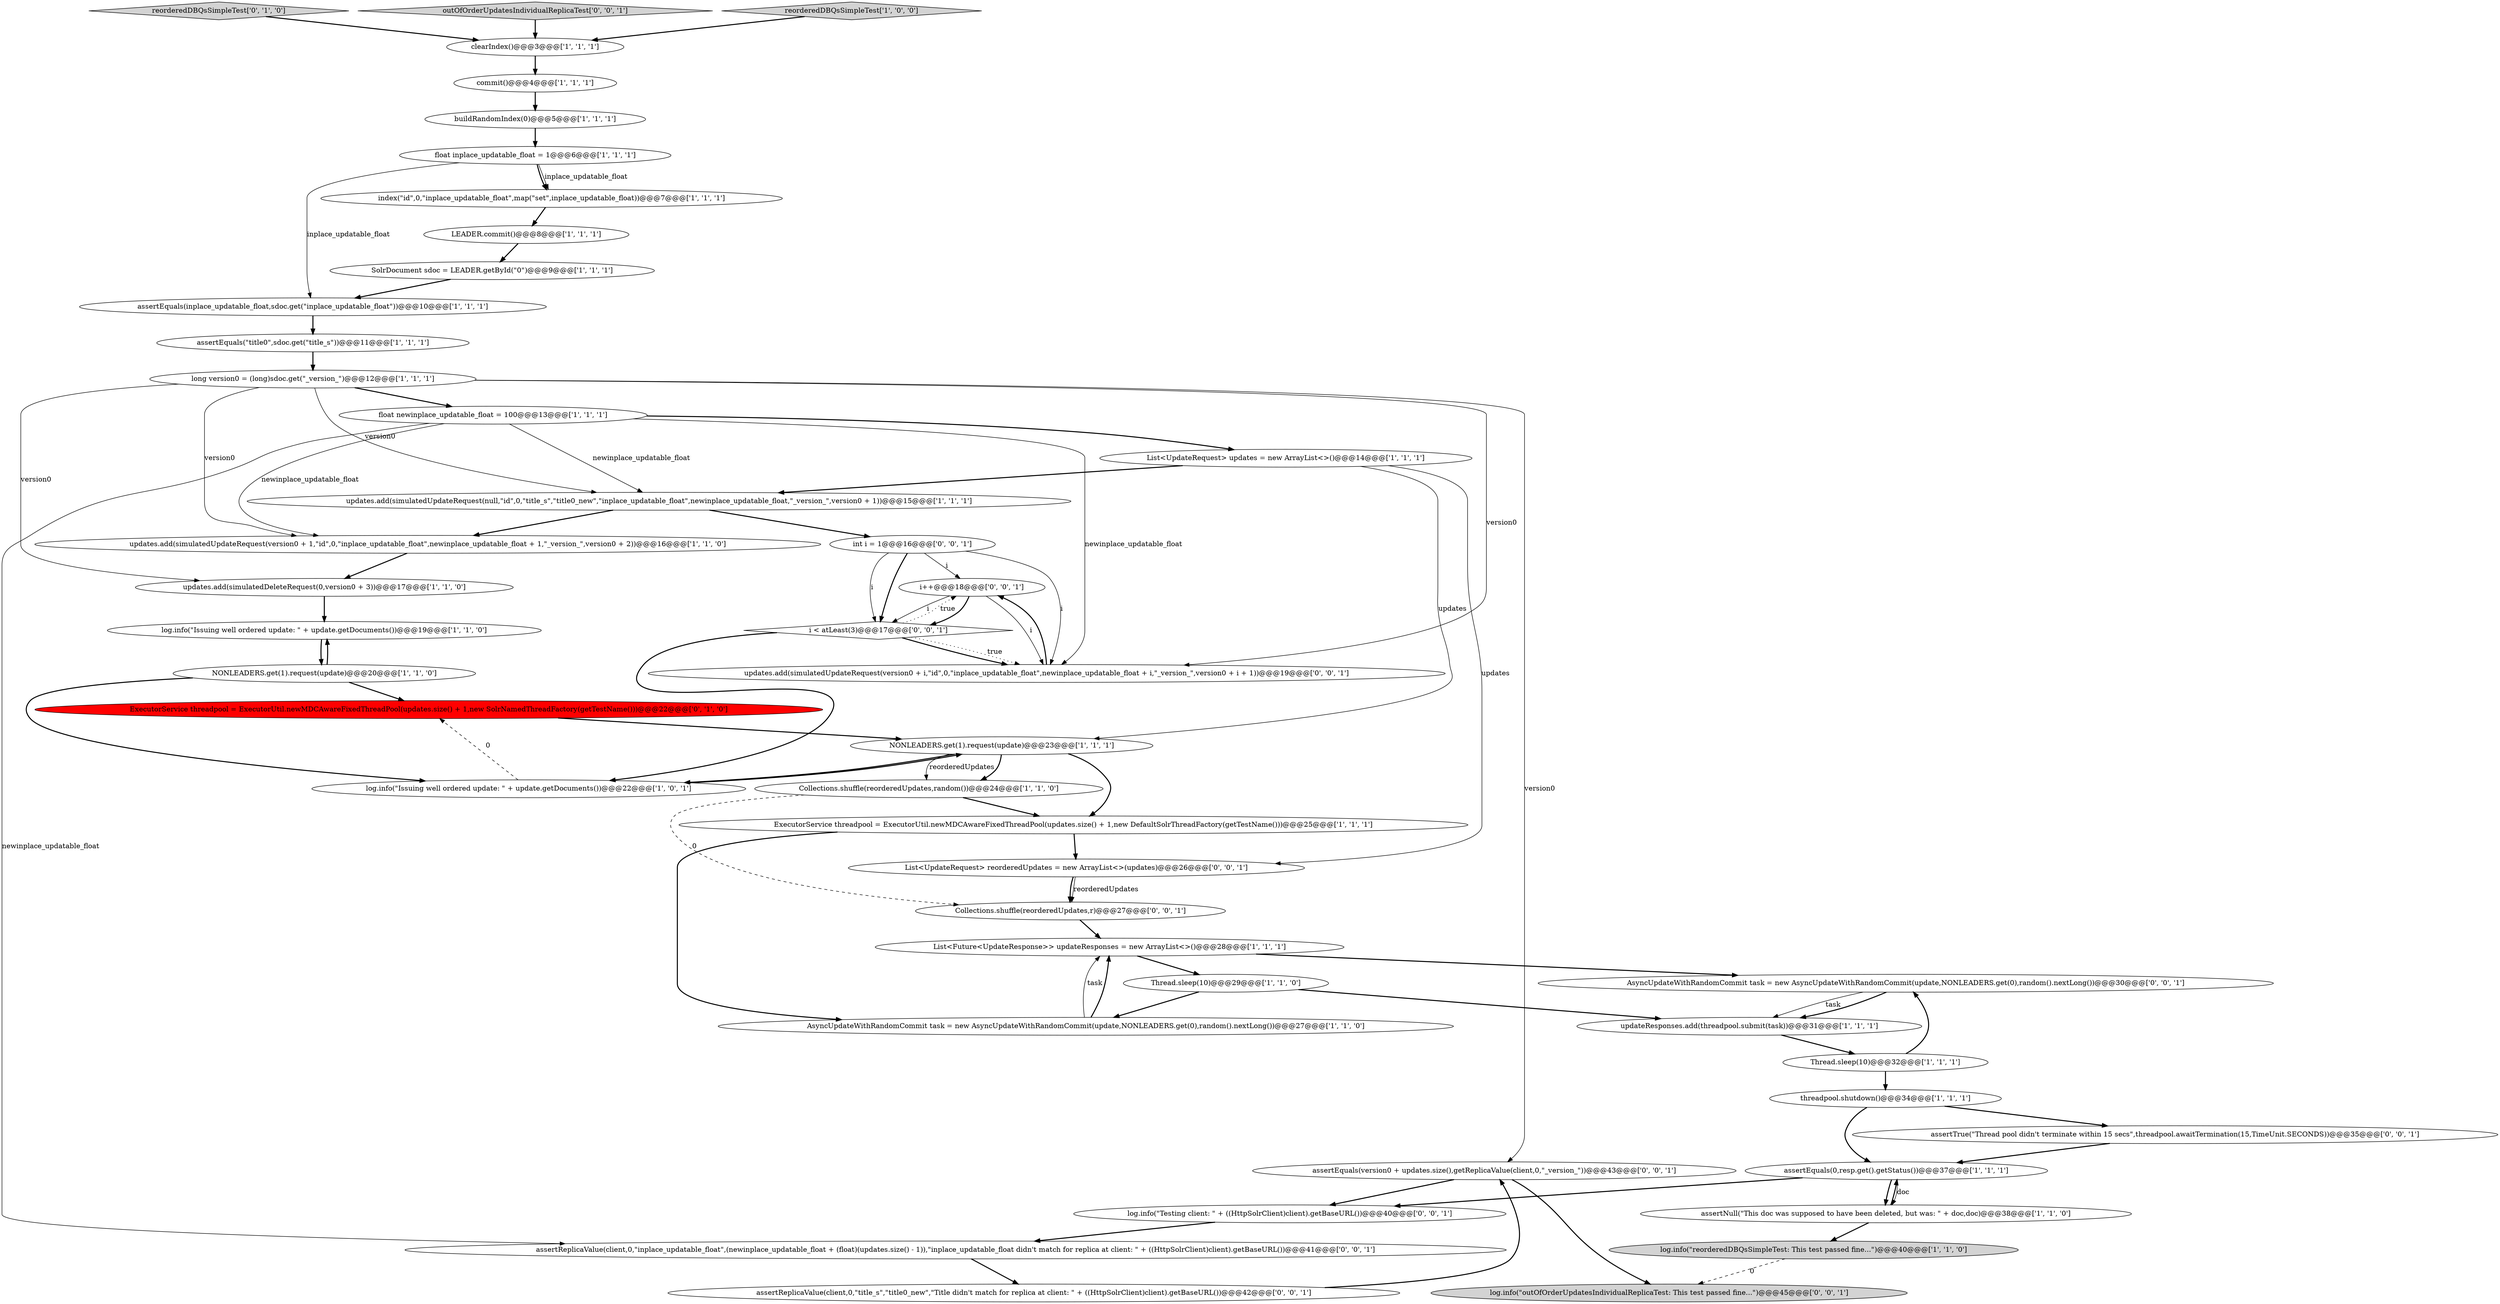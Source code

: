digraph {
29 [style = filled, label = "SolrDocument sdoc = LEADER.getById(\"0\")@@@9@@@['1', '1', '1']", fillcolor = white, shape = ellipse image = "AAA0AAABBB1BBB"];
37 [style = filled, label = "assertEquals(version0 + updates.size(),getReplicaValue(client,0,\"_version_\"))@@@43@@@['0', '0', '1']", fillcolor = white, shape = ellipse image = "AAA0AAABBB3BBB"];
32 [style = filled, label = "reorderedDBQsSimpleTest['0', '1', '0']", fillcolor = lightgray, shape = diamond image = "AAA0AAABBB2BBB"];
8 [style = filled, label = "LEADER.commit()@@@8@@@['1', '1', '1']", fillcolor = white, shape = ellipse image = "AAA0AAABBB1BBB"];
31 [style = filled, label = "ExecutorService threadpool = ExecutorUtil.newMDCAwareFixedThreadPool(updates.size() + 1,new SolrNamedThreadFactory(getTestName()))@@@22@@@['0', '1', '0']", fillcolor = red, shape = ellipse image = "AAA1AAABBB2BBB"];
28 [style = filled, label = "updates.add(simulatedDeleteRequest(0,version0 + 3))@@@17@@@['1', '1', '0']", fillcolor = white, shape = ellipse image = "AAA0AAABBB1BBB"];
21 [style = filled, label = "log.info(\"reorderedDBQsSimpleTest: This test passed fine...\")@@@40@@@['1', '1', '0']", fillcolor = lightgray, shape = ellipse image = "AAA0AAABBB1BBB"];
35 [style = filled, label = "i++@@@18@@@['0', '0', '1']", fillcolor = white, shape = ellipse image = "AAA0AAABBB3BBB"];
0 [style = filled, label = "float inplace_updatable_float = 1@@@6@@@['1', '1', '1']", fillcolor = white, shape = ellipse image = "AAA0AAABBB1BBB"];
33 [style = filled, label = "log.info(\"outOfOrderUpdatesIndividualReplicaTest: This test passed fine...\")@@@45@@@['0', '0', '1']", fillcolor = lightgray, shape = ellipse image = "AAA0AAABBB3BBB"];
34 [style = filled, label = "int i = 1@@@16@@@['0', '0', '1']", fillcolor = white, shape = ellipse image = "AAA0AAABBB3BBB"];
23 [style = filled, label = "AsyncUpdateWithRandomCommit task = new AsyncUpdateWithRandomCommit(update,NONLEADERS.get(0),random().nextLong())@@@27@@@['1', '1', '0']", fillcolor = white, shape = ellipse image = "AAA0AAABBB1BBB"];
7 [style = filled, label = "assertEquals(\"title0\",sdoc.get(\"title_s\"))@@@11@@@['1', '1', '1']", fillcolor = white, shape = ellipse image = "AAA0AAABBB1BBB"];
5 [style = filled, label = "updates.add(simulatedUpdateRequest(version0 + 1,\"id\",0,\"inplace_updatable_float\",newinplace_updatable_float + 1,\"_version_\",version0 + 2))@@@16@@@['1', '1', '0']", fillcolor = white, shape = ellipse image = "AAA0AAABBB1BBB"];
27 [style = filled, label = "buildRandomIndex(0)@@@5@@@['1', '1', '1']", fillcolor = white, shape = ellipse image = "AAA0AAABBB1BBB"];
3 [style = filled, label = "clearIndex()@@@3@@@['1', '1', '1']", fillcolor = white, shape = ellipse image = "AAA0AAABBB1BBB"];
12 [style = filled, label = "Collections.shuffle(reorderedUpdates,random())@@@24@@@['1', '1', '0']", fillcolor = white, shape = ellipse image = "AAA0AAABBB1BBB"];
18 [style = filled, label = "assertEquals(0,resp.get().getStatus())@@@37@@@['1', '1', '1']", fillcolor = white, shape = ellipse image = "AAA0AAABBB1BBB"];
40 [style = filled, label = "Collections.shuffle(reorderedUpdates,r)@@@27@@@['0', '0', '1']", fillcolor = white, shape = ellipse image = "AAA0AAABBB3BBB"];
6 [style = filled, label = "Thread.sleep(10)@@@32@@@['1', '1', '1']", fillcolor = white, shape = ellipse image = "AAA0AAABBB1BBB"];
44 [style = filled, label = "AsyncUpdateWithRandomCommit task = new AsyncUpdateWithRandomCommit(update,NONLEADERS.get(0),random().nextLong())@@@30@@@['0', '0', '1']", fillcolor = white, shape = ellipse image = "AAA0AAABBB3BBB"];
26 [style = filled, label = "threadpool.shutdown()@@@34@@@['1', '1', '1']", fillcolor = white, shape = ellipse image = "AAA0AAABBB1BBB"];
30 [style = filled, label = "NONLEADERS.get(1).request(update)@@@20@@@['1', '1', '0']", fillcolor = white, shape = ellipse image = "AAA0AAABBB1BBB"];
39 [style = filled, label = "outOfOrderUpdatesIndividualReplicaTest['0', '0', '1']", fillcolor = lightgray, shape = diamond image = "AAA0AAABBB3BBB"];
46 [style = filled, label = "assertReplicaValue(client,0,\"inplace_updatable_float\",(newinplace_updatable_float + (float)(updates.size() - 1)),\"inplace_updatable_float didn't match for replica at client: \" + ((HttpSolrClient)client).getBaseURL())@@@41@@@['0', '0', '1']", fillcolor = white, shape = ellipse image = "AAA0AAABBB3BBB"];
38 [style = filled, label = "assertReplicaValue(client,0,\"title_s\",\"title0_new\",\"Title didn't match for replica at client: \" + ((HttpSolrClient)client).getBaseURL())@@@42@@@['0', '0', '1']", fillcolor = white, shape = ellipse image = "AAA0AAABBB3BBB"];
45 [style = filled, label = "i < atLeast(3)@@@17@@@['0', '0', '1']", fillcolor = white, shape = diamond image = "AAA0AAABBB3BBB"];
11 [style = filled, label = "updateResponses.add(threadpool.submit(task))@@@31@@@['1', '1', '1']", fillcolor = white, shape = ellipse image = "AAA0AAABBB1BBB"];
20 [style = filled, label = "List<Future<UpdateResponse>> updateResponses = new ArrayList<>()@@@28@@@['1', '1', '1']", fillcolor = white, shape = ellipse image = "AAA0AAABBB1BBB"];
42 [style = filled, label = "assertTrue(\"Thread pool didn't terminate within 15 secs\",threadpool.awaitTermination(15,TimeUnit.SECONDS))@@@35@@@['0', '0', '1']", fillcolor = white, shape = ellipse image = "AAA0AAABBB3BBB"];
15 [style = filled, label = "ExecutorService threadpool = ExecutorUtil.newMDCAwareFixedThreadPool(updates.size() + 1,new DefaultSolrThreadFactory(getTestName()))@@@25@@@['1', '1', '1']", fillcolor = white, shape = ellipse image = "AAA0AAABBB1BBB"];
19 [style = filled, label = "reorderedDBQsSimpleTest['1', '0', '0']", fillcolor = lightgray, shape = diamond image = "AAA0AAABBB1BBB"];
9 [style = filled, label = "assertEquals(inplace_updatable_float,sdoc.get(\"inplace_updatable_float\"))@@@10@@@['1', '1', '1']", fillcolor = white, shape = ellipse image = "AAA0AAABBB1BBB"];
10 [style = filled, label = "NONLEADERS.get(1).request(update)@@@23@@@['1', '1', '1']", fillcolor = white, shape = ellipse image = "AAA0AAABBB1BBB"];
14 [style = filled, label = "updates.add(simulatedUpdateRequest(null,\"id\",0,\"title_s\",\"title0_new\",\"inplace_updatable_float\",newinplace_updatable_float,\"_version_\",version0 + 1))@@@15@@@['1', '1', '1']", fillcolor = white, shape = ellipse image = "AAA0AAABBB1BBB"];
17 [style = filled, label = "assertNull(\"This doc was supposed to have been deleted, but was: \" + doc,doc)@@@38@@@['1', '1', '0']", fillcolor = white, shape = ellipse image = "AAA0AAABBB1BBB"];
2 [style = filled, label = "float newinplace_updatable_float = 100@@@13@@@['1', '1', '1']", fillcolor = white, shape = ellipse image = "AAA0AAABBB1BBB"];
25 [style = filled, label = "log.info(\"Issuing well ordered update: \" + update.getDocuments())@@@19@@@['1', '1', '0']", fillcolor = white, shape = ellipse image = "AAA0AAABBB1BBB"];
36 [style = filled, label = "List<UpdateRequest> reorderedUpdates = new ArrayList<>(updates)@@@26@@@['0', '0', '1']", fillcolor = white, shape = ellipse image = "AAA0AAABBB3BBB"];
16 [style = filled, label = "commit()@@@4@@@['1', '1', '1']", fillcolor = white, shape = ellipse image = "AAA0AAABBB1BBB"];
22 [style = filled, label = "Thread.sleep(10)@@@29@@@['1', '1', '0']", fillcolor = white, shape = ellipse image = "AAA0AAABBB1BBB"];
43 [style = filled, label = "log.info(\"Testing client: \" + ((HttpSolrClient)client).getBaseURL())@@@40@@@['0', '0', '1']", fillcolor = white, shape = ellipse image = "AAA0AAABBB3BBB"];
4 [style = filled, label = "List<UpdateRequest> updates = new ArrayList<>()@@@14@@@['1', '1', '1']", fillcolor = white, shape = ellipse image = "AAA0AAABBB1BBB"];
1 [style = filled, label = "index(\"id\",0,\"inplace_updatable_float\",map(\"set\",inplace_updatable_float))@@@7@@@['1', '1', '1']", fillcolor = white, shape = ellipse image = "AAA0AAABBB1BBB"];
41 [style = filled, label = "updates.add(simulatedUpdateRequest(version0 + i,\"id\",0,\"inplace_updatable_float\",newinplace_updatable_float + i,\"_version_\",version0 + i + 1))@@@19@@@['0', '0', '1']", fillcolor = white, shape = ellipse image = "AAA0AAABBB3BBB"];
13 [style = filled, label = "long version0 = (long)sdoc.get(\"_version_\")@@@12@@@['1', '1', '1']", fillcolor = white, shape = ellipse image = "AAA0AAABBB1BBB"];
24 [style = filled, label = "log.info(\"Issuing well ordered update: \" + update.getDocuments())@@@22@@@['1', '0', '1']", fillcolor = white, shape = ellipse image = "AAA0AAABBB1BBB"];
18->17 [style = solid, label="doc"];
2->46 [style = solid, label="newinplace_updatable_float"];
10->24 [style = bold, label=""];
25->30 [style = bold, label=""];
40->20 [style = bold, label=""];
3->16 [style = bold, label=""];
2->41 [style = solid, label="newinplace_updatable_float"];
9->7 [style = bold, label=""];
5->28 [style = bold, label=""];
13->14 [style = solid, label="version0"];
34->45 [style = solid, label="i"];
45->24 [style = bold, label=""];
13->28 [style = solid, label="version0"];
37->43 [style = bold, label=""];
10->12 [style = solid, label="reorderedUpdates"];
23->20 [style = solid, label="task"];
10->12 [style = bold, label=""];
35->45 [style = bold, label=""];
28->25 [style = bold, label=""];
37->33 [style = bold, label=""];
0->1 [style = solid, label="inplace_updatable_float"];
32->3 [style = bold, label=""];
17->21 [style = bold, label=""];
19->3 [style = bold, label=""];
44->11 [style = solid, label="task"];
24->10 [style = bold, label=""];
45->41 [style = bold, label=""];
26->42 [style = bold, label=""];
46->38 [style = bold, label=""];
36->40 [style = solid, label="reorderedUpdates"];
27->0 [style = bold, label=""];
2->14 [style = solid, label="newinplace_updatable_float"];
2->4 [style = bold, label=""];
22->23 [style = bold, label=""];
34->35 [style = solid, label="i"];
43->46 [style = bold, label=""];
38->37 [style = bold, label=""];
35->41 [style = solid, label="i"];
0->9 [style = solid, label="inplace_updatable_float"];
22->11 [style = bold, label=""];
15->36 [style = bold, label=""];
30->24 [style = bold, label=""];
4->14 [style = bold, label=""];
23->20 [style = bold, label=""];
36->40 [style = bold, label=""];
6->26 [style = bold, label=""];
1->8 [style = bold, label=""];
16->27 [style = bold, label=""];
6->44 [style = bold, label=""];
45->41 [style = dotted, label="true"];
30->31 [style = bold, label=""];
31->10 [style = bold, label=""];
0->1 [style = bold, label=""];
2->5 [style = solid, label="newinplace_updatable_float"];
4->36 [style = solid, label="updates"];
13->5 [style = solid, label="version0"];
13->2 [style = bold, label=""];
14->5 [style = bold, label=""];
41->35 [style = bold, label=""];
7->13 [style = bold, label=""];
15->23 [style = bold, label=""];
42->18 [style = bold, label=""];
10->15 [style = bold, label=""];
11->6 [style = bold, label=""];
29->9 [style = bold, label=""];
34->45 [style = bold, label=""];
12->15 [style = bold, label=""];
18->17 [style = bold, label=""];
39->3 [style = bold, label=""];
30->25 [style = bold, label=""];
14->34 [style = bold, label=""];
13->41 [style = solid, label="version0"];
35->45 [style = solid, label="i"];
34->41 [style = solid, label="i"];
20->44 [style = bold, label=""];
20->22 [style = bold, label=""];
18->43 [style = bold, label=""];
12->40 [style = dashed, label="0"];
21->33 [style = dashed, label="0"];
13->37 [style = solid, label="version0"];
4->10 [style = solid, label="updates"];
24->31 [style = dashed, label="0"];
45->35 [style = dotted, label="true"];
44->11 [style = bold, label=""];
8->29 [style = bold, label=""];
17->18 [style = bold, label=""];
26->18 [style = bold, label=""];
}
